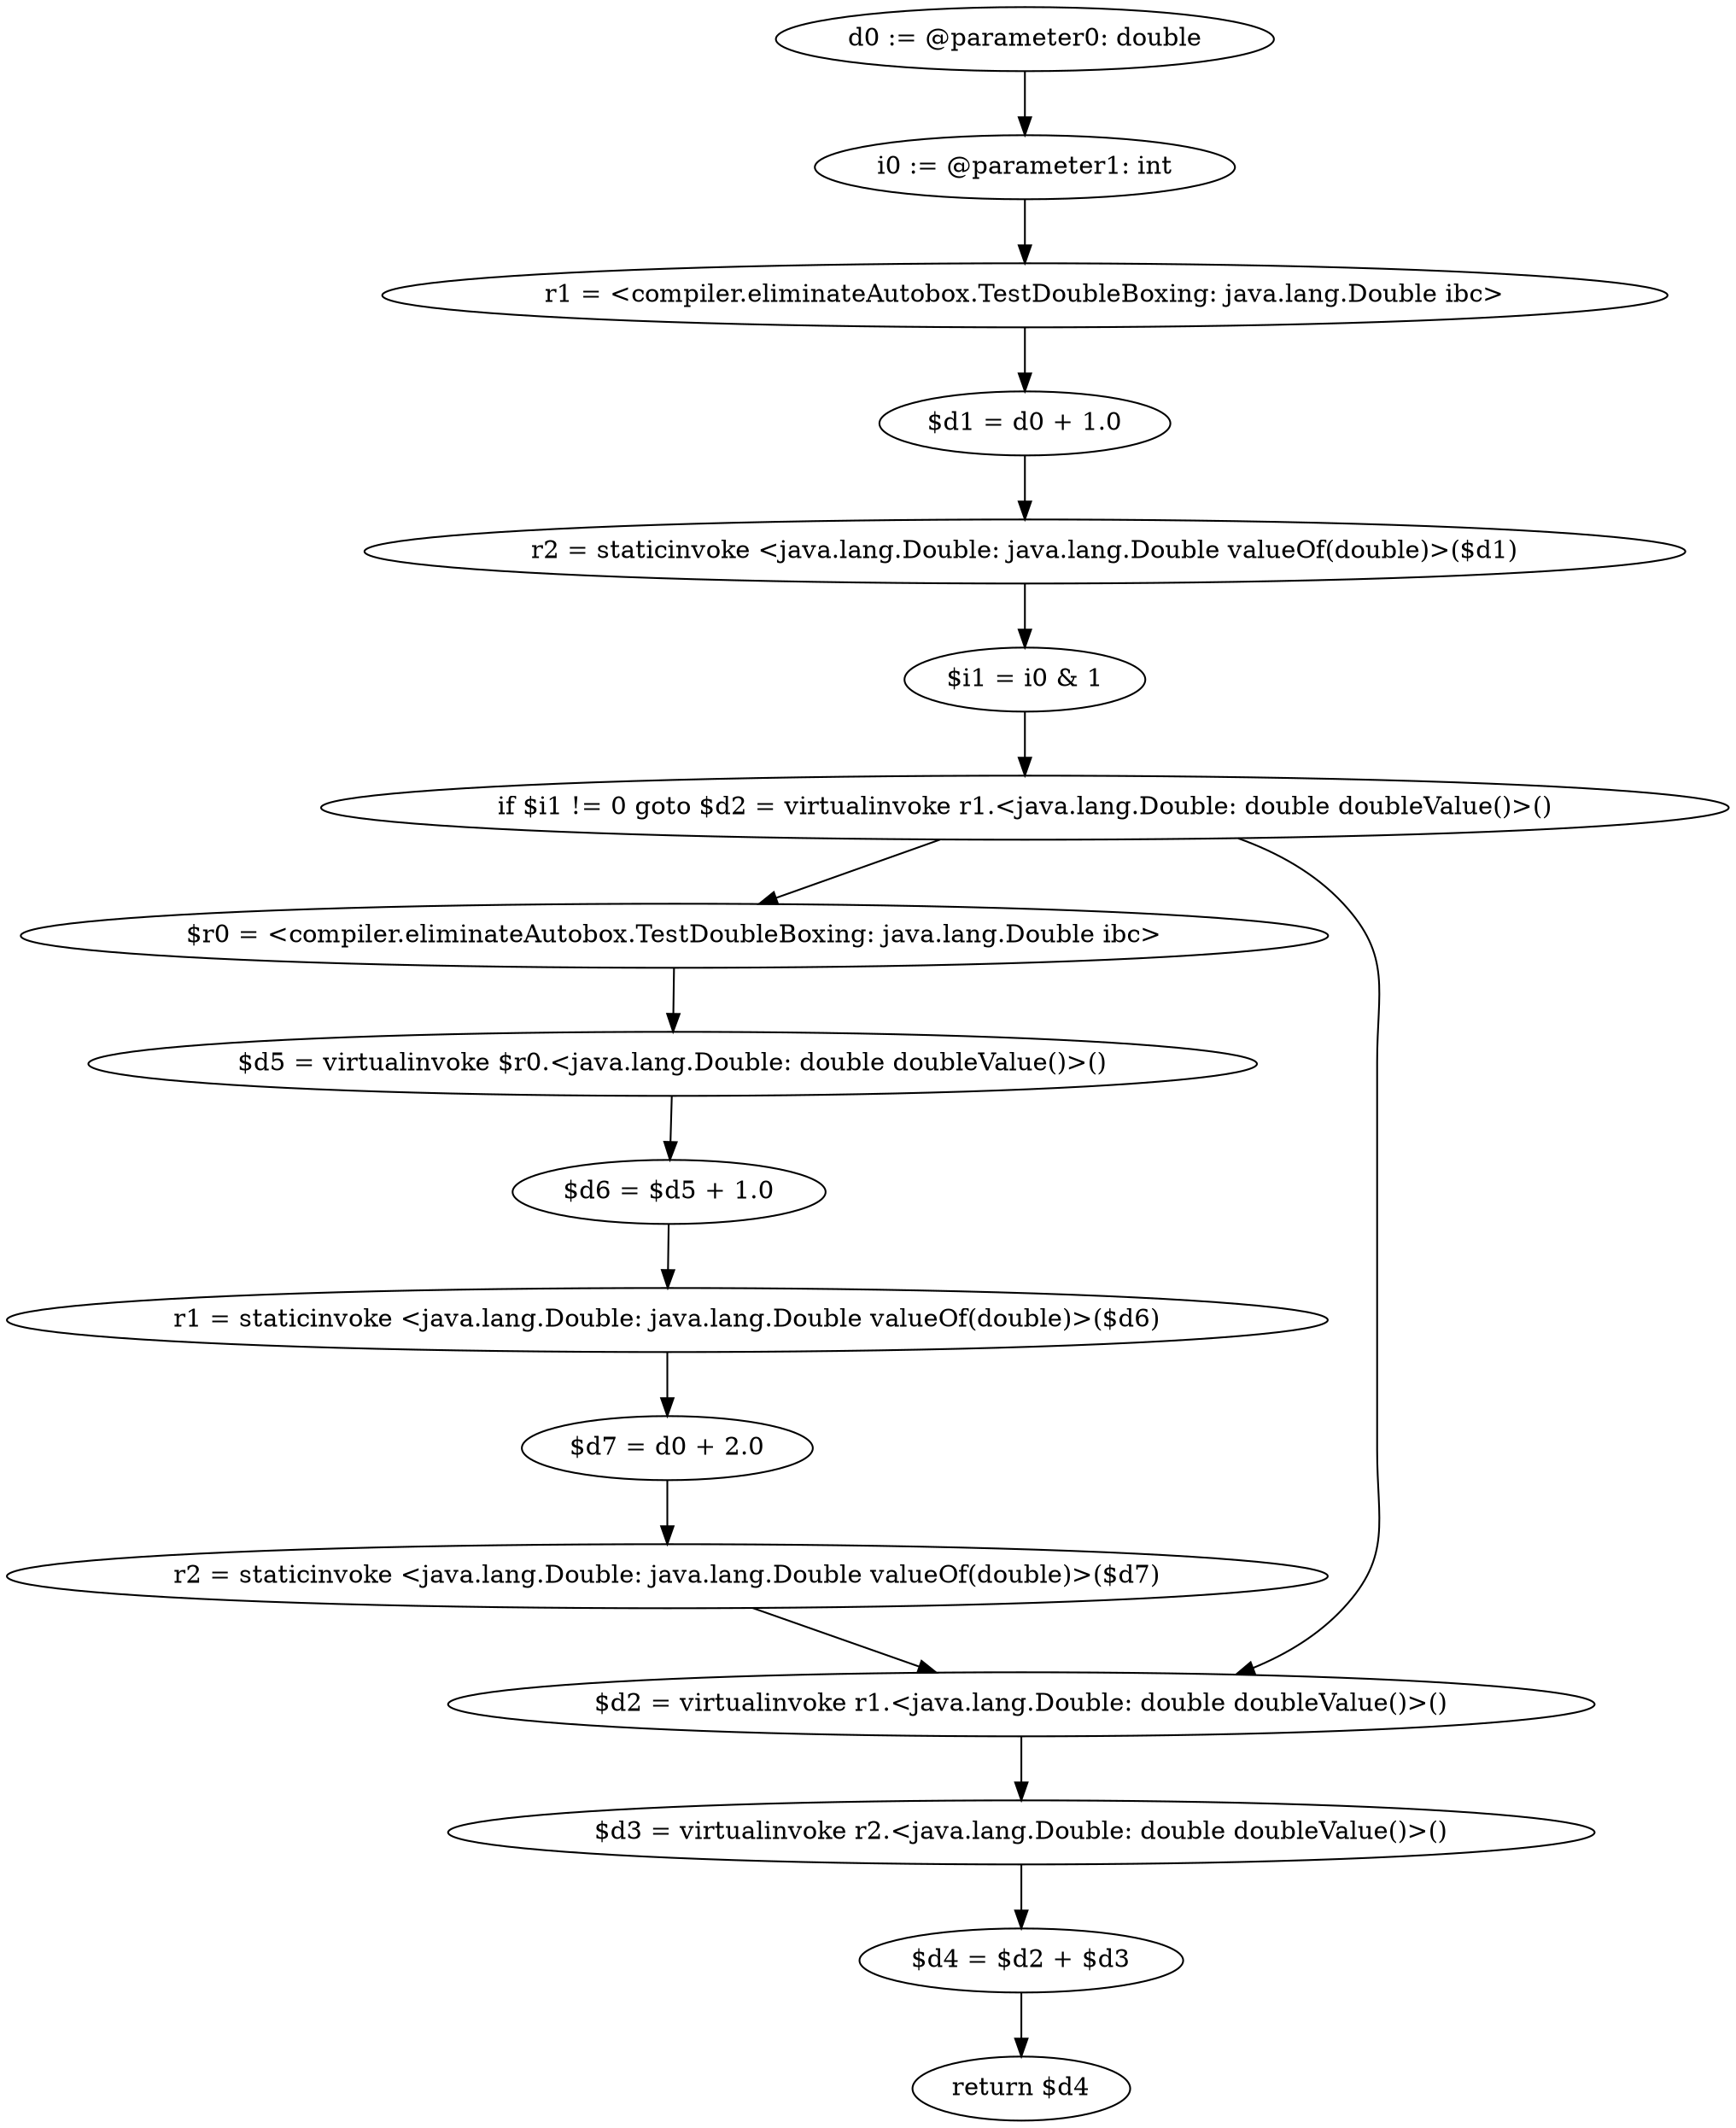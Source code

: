 digraph "unitGraph" {
    "d0 := @parameter0: double"
    "i0 := @parameter1: int"
    "r1 = <compiler.eliminateAutobox.TestDoubleBoxing: java.lang.Double ibc>"
    "$d1 = d0 + 1.0"
    "r2 = staticinvoke <java.lang.Double: java.lang.Double valueOf(double)>($d1)"
    "$i1 = i0 & 1"
    "if $i1 != 0 goto $d2 = virtualinvoke r1.<java.lang.Double: double doubleValue()>()"
    "$r0 = <compiler.eliminateAutobox.TestDoubleBoxing: java.lang.Double ibc>"
    "$d5 = virtualinvoke $r0.<java.lang.Double: double doubleValue()>()"
    "$d6 = $d5 + 1.0"
    "r1 = staticinvoke <java.lang.Double: java.lang.Double valueOf(double)>($d6)"
    "$d7 = d0 + 2.0"
    "r2 = staticinvoke <java.lang.Double: java.lang.Double valueOf(double)>($d7)"
    "$d2 = virtualinvoke r1.<java.lang.Double: double doubleValue()>()"
    "$d3 = virtualinvoke r2.<java.lang.Double: double doubleValue()>()"
    "$d4 = $d2 + $d3"
    "return $d4"
    "d0 := @parameter0: double"->"i0 := @parameter1: int";
    "i0 := @parameter1: int"->"r1 = <compiler.eliminateAutobox.TestDoubleBoxing: java.lang.Double ibc>";
    "r1 = <compiler.eliminateAutobox.TestDoubleBoxing: java.lang.Double ibc>"->"$d1 = d0 + 1.0";
    "$d1 = d0 + 1.0"->"r2 = staticinvoke <java.lang.Double: java.lang.Double valueOf(double)>($d1)";
    "r2 = staticinvoke <java.lang.Double: java.lang.Double valueOf(double)>($d1)"->"$i1 = i0 & 1";
    "$i1 = i0 & 1"->"if $i1 != 0 goto $d2 = virtualinvoke r1.<java.lang.Double: double doubleValue()>()";
    "if $i1 != 0 goto $d2 = virtualinvoke r1.<java.lang.Double: double doubleValue()>()"->"$r0 = <compiler.eliminateAutobox.TestDoubleBoxing: java.lang.Double ibc>";
    "if $i1 != 0 goto $d2 = virtualinvoke r1.<java.lang.Double: double doubleValue()>()"->"$d2 = virtualinvoke r1.<java.lang.Double: double doubleValue()>()";
    "$r0 = <compiler.eliminateAutobox.TestDoubleBoxing: java.lang.Double ibc>"->"$d5 = virtualinvoke $r0.<java.lang.Double: double doubleValue()>()";
    "$d5 = virtualinvoke $r0.<java.lang.Double: double doubleValue()>()"->"$d6 = $d5 + 1.0";
    "$d6 = $d5 + 1.0"->"r1 = staticinvoke <java.lang.Double: java.lang.Double valueOf(double)>($d6)";
    "r1 = staticinvoke <java.lang.Double: java.lang.Double valueOf(double)>($d6)"->"$d7 = d0 + 2.0";
    "$d7 = d0 + 2.0"->"r2 = staticinvoke <java.lang.Double: java.lang.Double valueOf(double)>($d7)";
    "r2 = staticinvoke <java.lang.Double: java.lang.Double valueOf(double)>($d7)"->"$d2 = virtualinvoke r1.<java.lang.Double: double doubleValue()>()";
    "$d2 = virtualinvoke r1.<java.lang.Double: double doubleValue()>()"->"$d3 = virtualinvoke r2.<java.lang.Double: double doubleValue()>()";
    "$d3 = virtualinvoke r2.<java.lang.Double: double doubleValue()>()"->"$d4 = $d2 + $d3";
    "$d4 = $d2 + $d3"->"return $d4";
}

